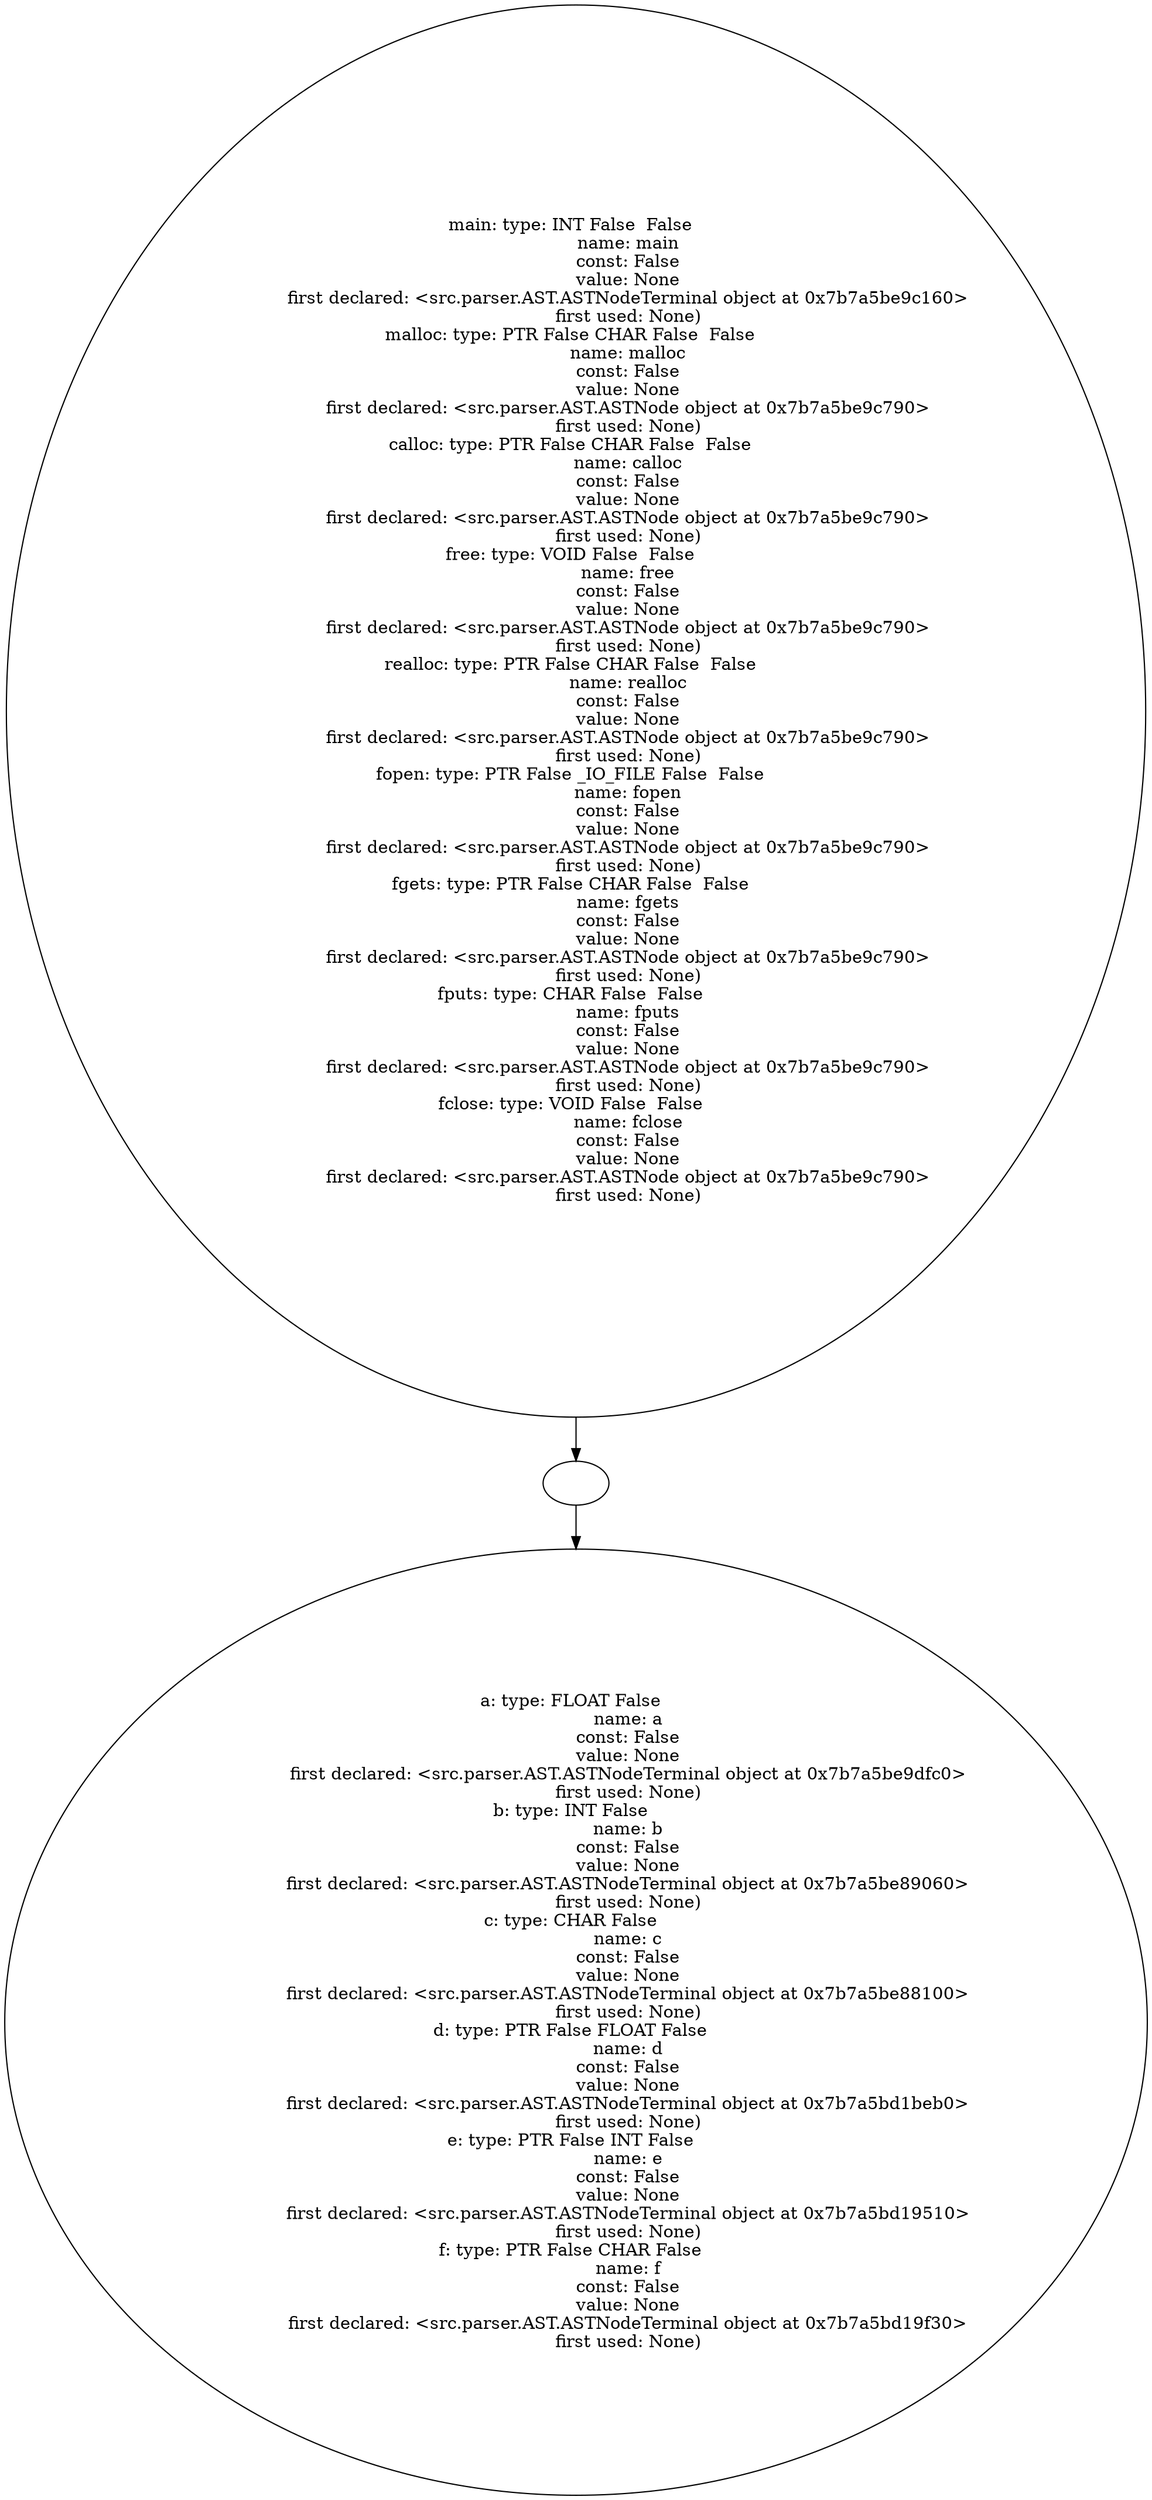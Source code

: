 digraph AST {
  "135765458192320" [label="main: type: INT False  False  
                   name: main
                   const: False
                   value: None
                   first declared: <src.parser.AST.ASTNodeTerminal object at 0x7b7a5be9c160>
                   first used: None)
malloc: type: PTR False CHAR False  False  
                   name: malloc
                   const: False
                   value: None
                   first declared: <src.parser.AST.ASTNode object at 0x7b7a5be9c790>
                   first used: None)
calloc: type: PTR False CHAR False  False  
                   name: calloc
                   const: False
                   value: None
                   first declared: <src.parser.AST.ASTNode object at 0x7b7a5be9c790>
                   first used: None)
free: type: VOID False  False  
                   name: free
                   const: False
                   value: None
                   first declared: <src.parser.AST.ASTNode object at 0x7b7a5be9c790>
                   first used: None)
realloc: type: PTR False CHAR False  False  
                   name: realloc
                   const: False
                   value: None
                   first declared: <src.parser.AST.ASTNode object at 0x7b7a5be9c790>
                   first used: None)
fopen: type: PTR False _IO_FILE False  False  
                   name: fopen
                   const: False
                   value: None
                   first declared: <src.parser.AST.ASTNode object at 0x7b7a5be9c790>
                   first used: None)
fgets: type: PTR False CHAR False  False  
                   name: fgets
                   const: False
                   value: None
                   first declared: <src.parser.AST.ASTNode object at 0x7b7a5be9c790>
                   first used: None)
fputs: type: CHAR False  False  
                   name: fputs
                   const: False
                   value: None
                   first declared: <src.parser.AST.ASTNode object at 0x7b7a5be9c790>
                   first used: None)
fclose: type: VOID False  False  
                   name: fclose
                   const: False
                   value: None
                   first declared: <src.parser.AST.ASTNode object at 0x7b7a5be9c790>
                   first used: None)"];
  "135765458192320" -> "135765458194816";
  "135765458194816" [label=""];
  "135765458194816" -> "135765458194624";
  "135765458194624" [label="a: type: FLOAT False  
                   name: a
                   const: False
                   value: None
                   first declared: <src.parser.AST.ASTNodeTerminal object at 0x7b7a5be9dfc0>
                   first used: None)
b: type: INT False  
                   name: b
                   const: False
                   value: None
                   first declared: <src.parser.AST.ASTNodeTerminal object at 0x7b7a5be89060>
                   first used: None)
c: type: CHAR False  
                   name: c
                   const: False
                   value: None
                   first declared: <src.parser.AST.ASTNodeTerminal object at 0x7b7a5be88100>
                   first used: None)
d: type: PTR False FLOAT False  
                   name: d
                   const: False
                   value: None
                   first declared: <src.parser.AST.ASTNodeTerminal object at 0x7b7a5bd1beb0>
                   first used: None)
e: type: PTR False INT False  
                   name: e
                   const: False
                   value: None
                   first declared: <src.parser.AST.ASTNodeTerminal object at 0x7b7a5bd19510>
                   first used: None)
f: type: PTR False CHAR False  
                   name: f
                   const: False
                   value: None
                   first declared: <src.parser.AST.ASTNodeTerminal object at 0x7b7a5bd19f30>
                   first used: None)"];
}
